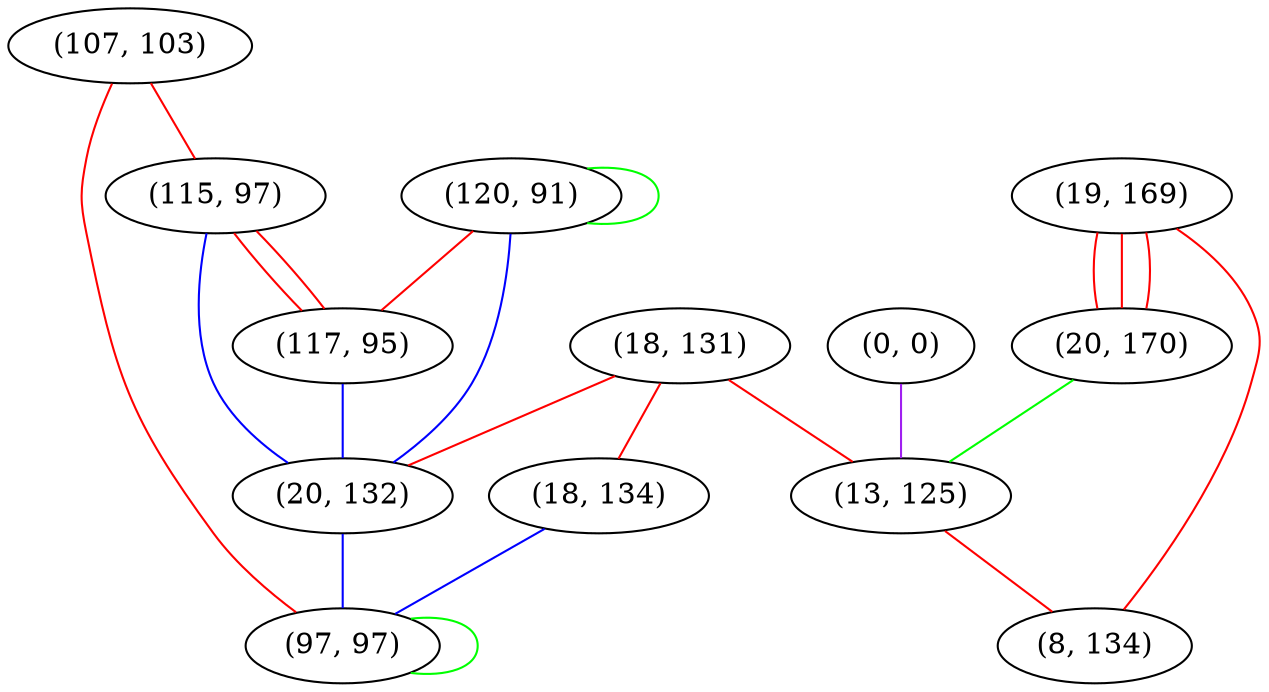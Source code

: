 graph "" {
"(107, 103)";
"(19, 169)";
"(18, 131)";
"(115, 97)";
"(120, 91)";
"(0, 0)";
"(20, 170)";
"(117, 95)";
"(18, 134)";
"(13, 125)";
"(8, 134)";
"(20, 132)";
"(97, 97)";
"(107, 103)" -- "(115, 97)"  [color=red, key=0, weight=1];
"(107, 103)" -- "(97, 97)"  [color=red, key=0, weight=1];
"(19, 169)" -- "(8, 134)"  [color=red, key=0, weight=1];
"(19, 169)" -- "(20, 170)"  [color=red, key=0, weight=1];
"(19, 169)" -- "(20, 170)"  [color=red, key=1, weight=1];
"(19, 169)" -- "(20, 170)"  [color=red, key=2, weight=1];
"(18, 131)" -- "(18, 134)"  [color=red, key=0, weight=1];
"(18, 131)" -- "(20, 132)"  [color=red, key=0, weight=1];
"(18, 131)" -- "(13, 125)"  [color=red, key=0, weight=1];
"(115, 97)" -- "(117, 95)"  [color=red, key=0, weight=1];
"(115, 97)" -- "(117, 95)"  [color=red, key=1, weight=1];
"(115, 97)" -- "(20, 132)"  [color=blue, key=0, weight=3];
"(120, 91)" -- "(120, 91)"  [color=green, key=0, weight=2];
"(120, 91)" -- "(117, 95)"  [color=red, key=0, weight=1];
"(120, 91)" -- "(20, 132)"  [color=blue, key=0, weight=3];
"(0, 0)" -- "(13, 125)"  [color=purple, key=0, weight=4];
"(20, 170)" -- "(13, 125)"  [color=green, key=0, weight=2];
"(117, 95)" -- "(20, 132)"  [color=blue, key=0, weight=3];
"(18, 134)" -- "(97, 97)"  [color=blue, key=0, weight=3];
"(13, 125)" -- "(8, 134)"  [color=red, key=0, weight=1];
"(20, 132)" -- "(97, 97)"  [color=blue, key=0, weight=3];
"(97, 97)" -- "(97, 97)"  [color=green, key=0, weight=2];
}
